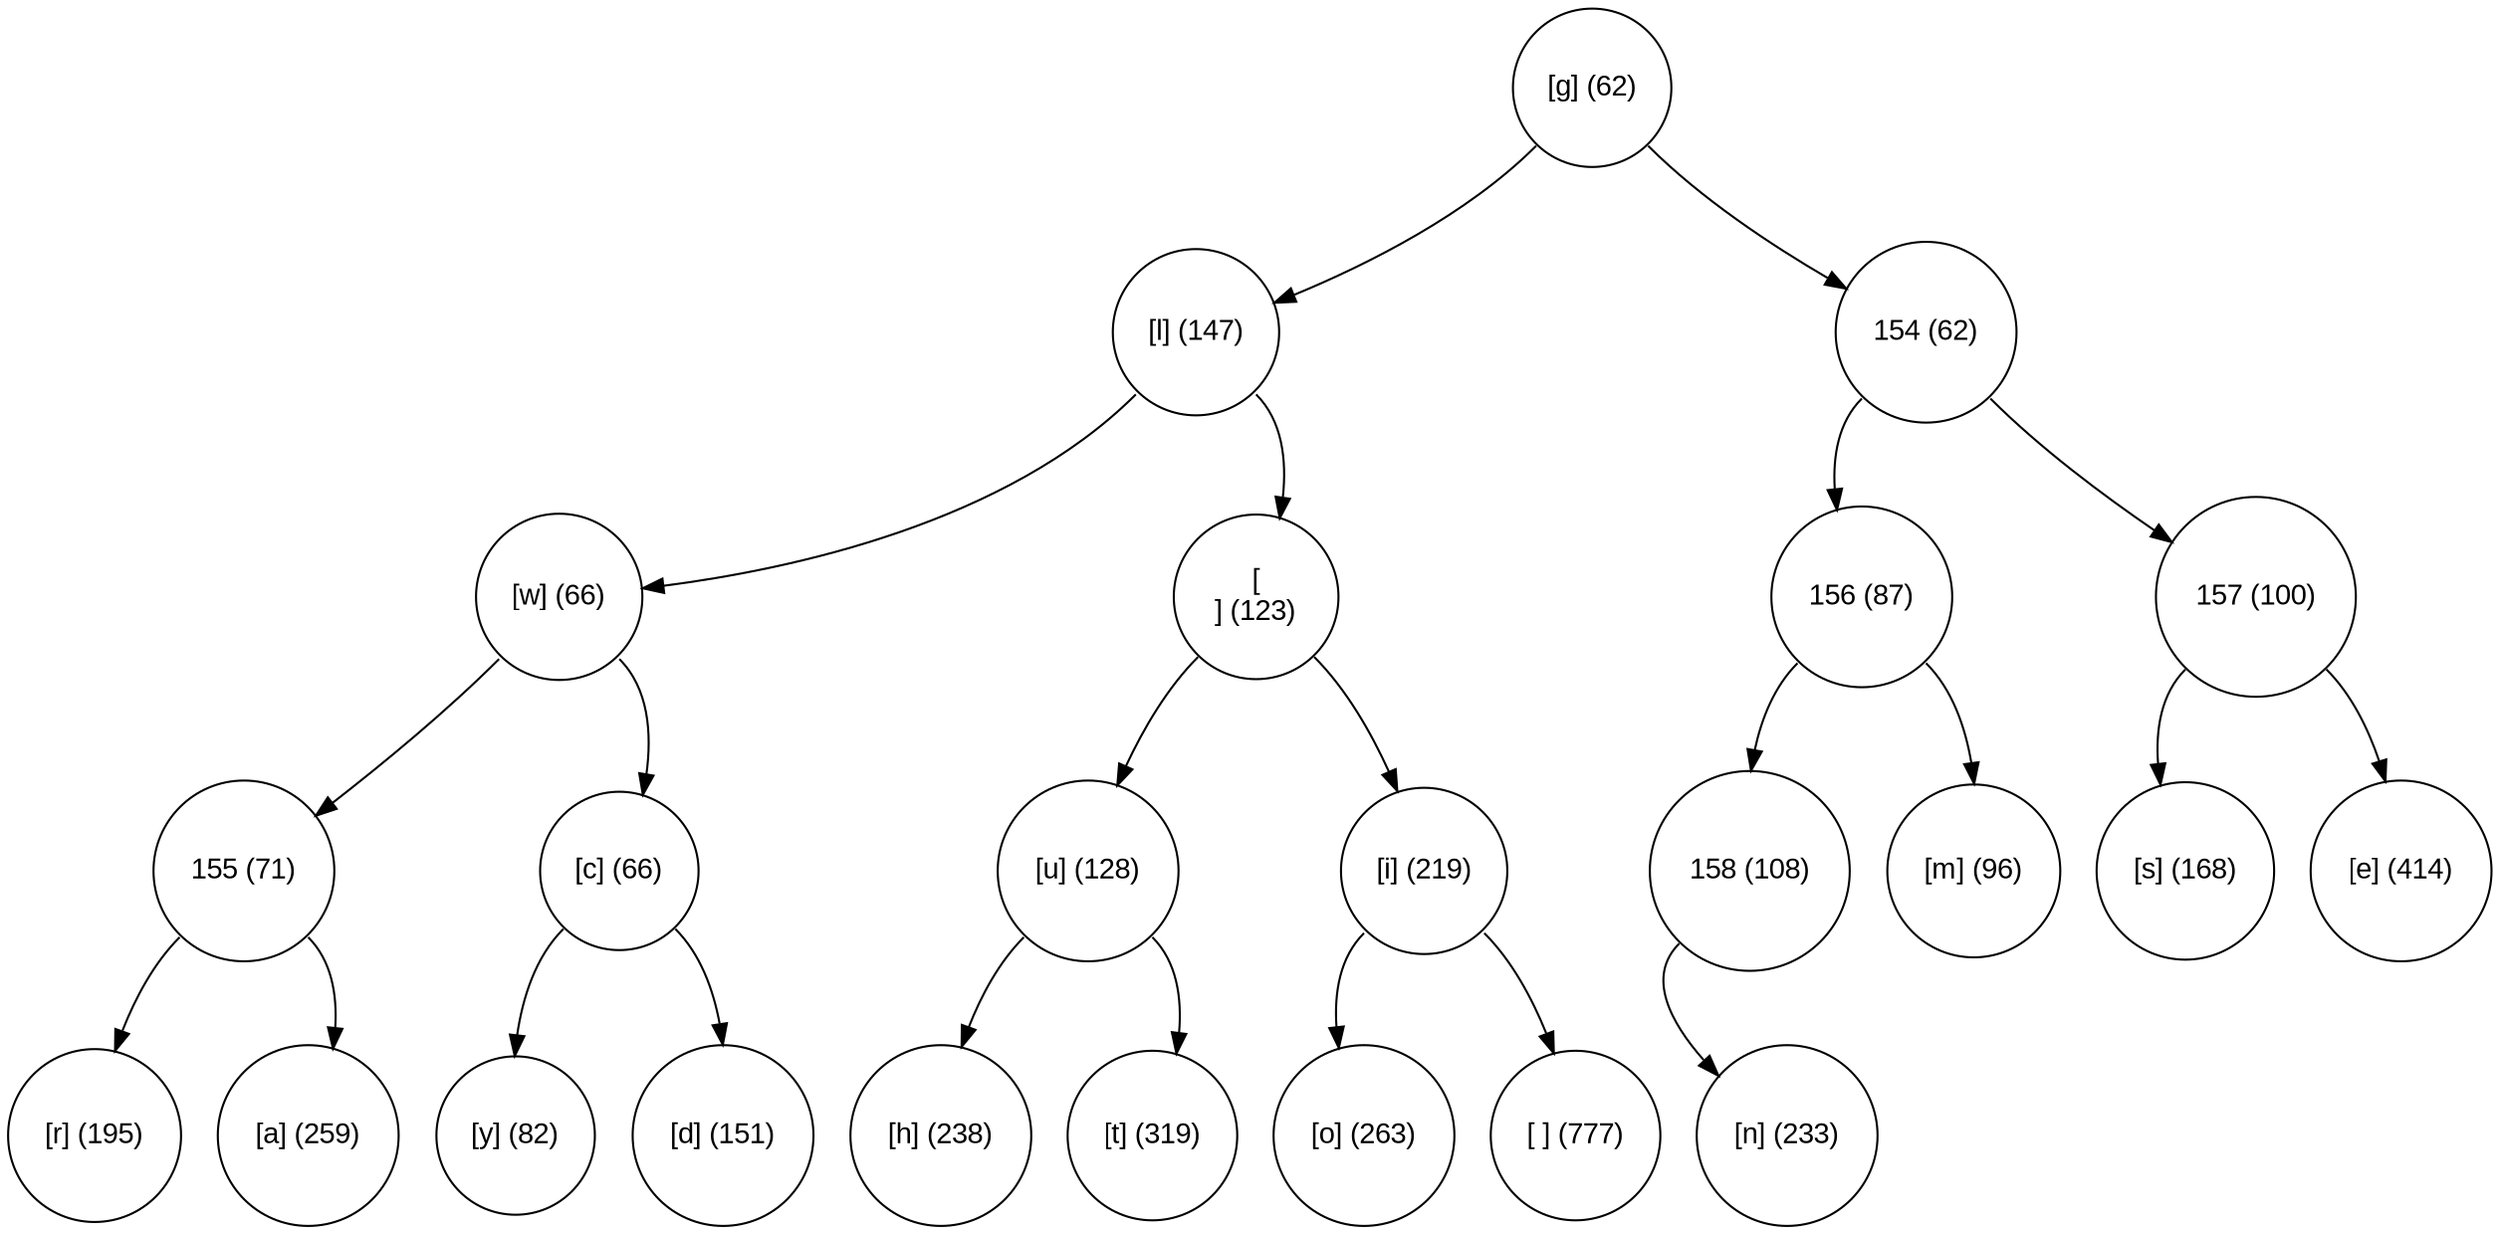 digraph move_down {
	node [fontname="Arial", shape="circle", width=0.5]; 

	0 [label = "[g] (62)"];
	0:sw -> 1;
	1 [label = "[l] (147)"];
	1:sw -> 3;
	3 [label = "[w] (66)"];
	3:sw -> 7;
	7 [label = "155 (71)"];
	7:sw -> 15;
	15 [label = "[r] (195)"];
	7:se -> 16;
	16 [label = "[a] (259)"];
	3:se -> 8;
	8 [label = "[c] (66)"];
	8:sw -> 17;
	17 [label = "[y] (82)"];
	8:se -> 18;
	18 [label = "[d] (151)"];
	1:se -> 4;
	4 [label = "[
] (123)"];
	4:sw -> 9;
	9 [label = "[u] (128)"];
	9:sw -> 19;
	19 [label = "[h] (238)"];
	9:se -> 20;
	20 [label = "[t] (319)"];
	4:se -> 10;
	10 [label = "[i] (219)"];
	10:sw -> 21;
	21 [label = "[o] (263)"];
	10:se -> 22;
	22 [label = "[ ] (777)"];
	0:se -> 2;
	2 [label = "154 (62)"];
	2:sw -> 5;
	5 [label = "156 (87)"];
	5:sw -> 11;
	11 [label = "158 (108)"];
	11:sw -> 23;
	23 [label = "[n] (233)"];
	5:se -> 12;
	12 [label = "[m] (96)"];
	2:se -> 6;
	6 [label = "157 (100)"];
	6:sw -> 13;
	13 [label = "[s] (168)"];
	6:se -> 14;
	14 [label = "[e] (414)"];
}
